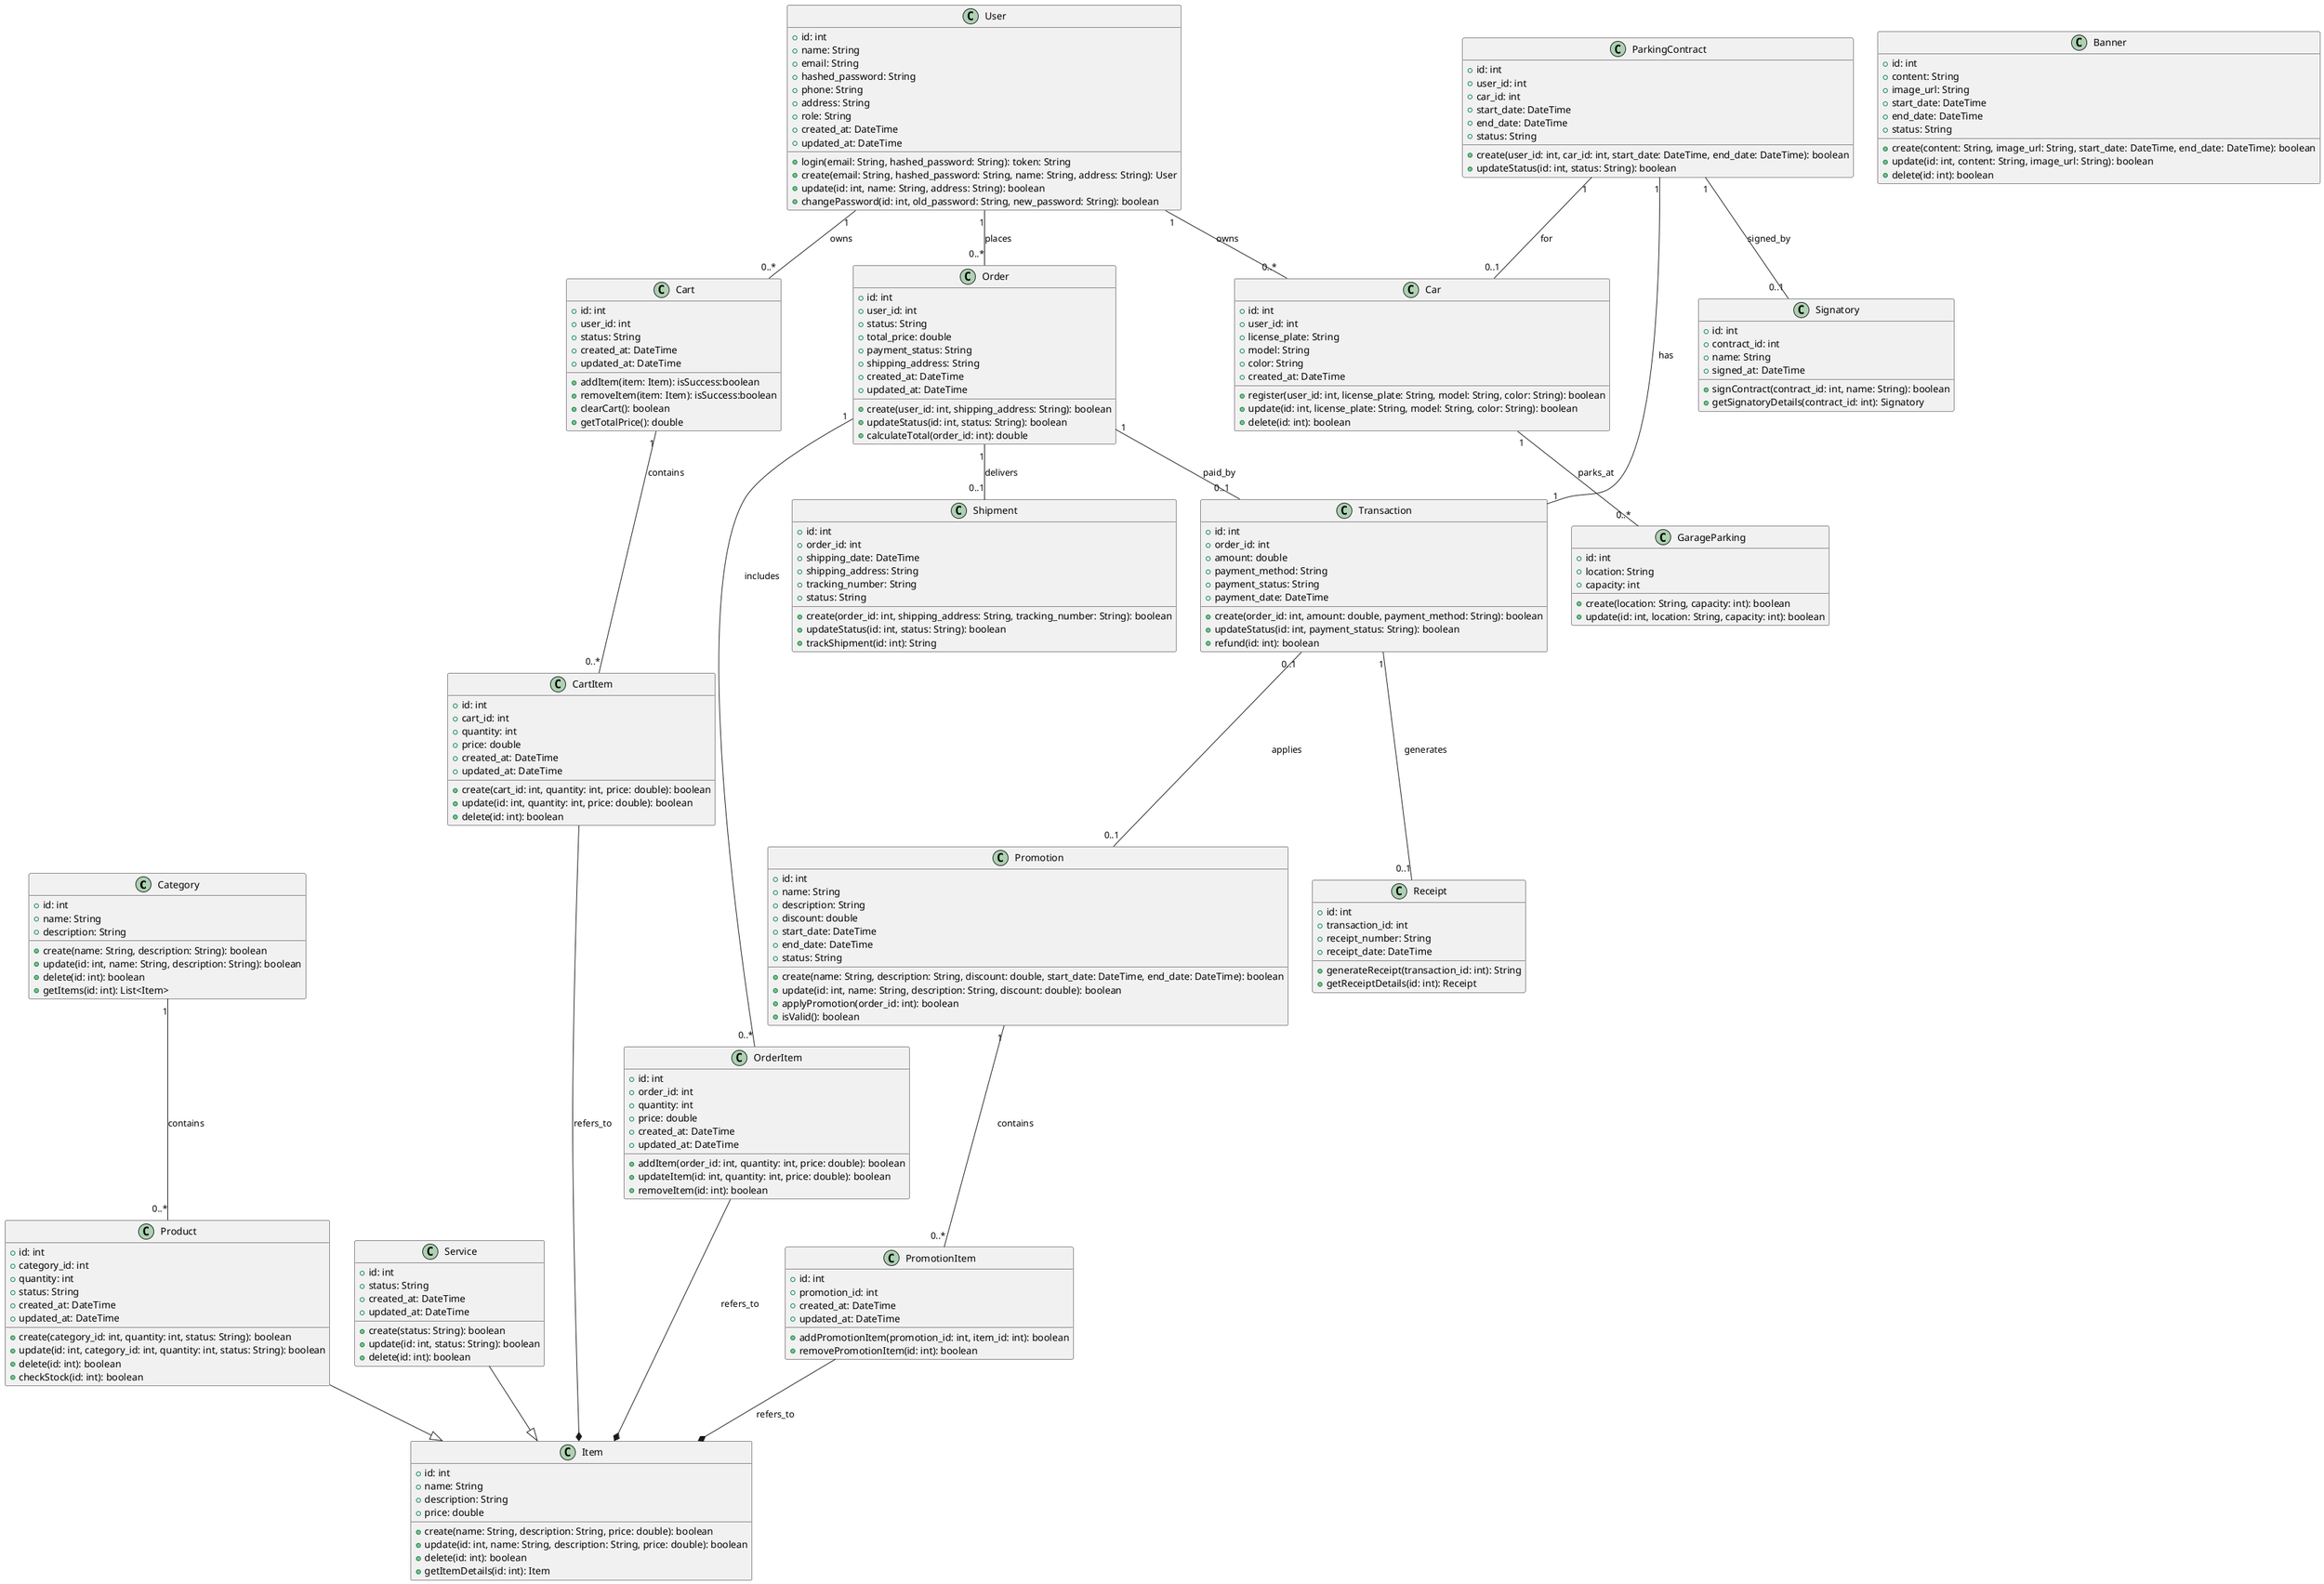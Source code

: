 @startuml
' Định nghĩa các class với method bổ sung

class Category {
  +id: int
  +name: String
  +description: String
  +create(name: String, description: String): boolean
  +update(id: int, name: String, description: String): boolean
  +delete(id: int): boolean
  +getItems(id: int): List<Item>
}

class Item {
  +id: int
  +name: String
  +description: String
  +price: double
  +create(name: String, description: String, price: double): boolean
  +update(id: int, name: String, description: String, price: double): boolean
  +delete(id: int): boolean
  +getItemDetails(id: int): Item
}

class Product {
  +id: int
  +category_id: int
  +quantity: int
  +status: String
  +created_at: DateTime
  +updated_at: DateTime
  +create(category_id: int, quantity: int, status: String): boolean
  +update(id: int, category_id: int, quantity: int, status: String): boolean
  +delete(id: int): boolean
  +checkStock(id: int): boolean
}

class Service {
  +id: int
  +status: String
  +created_at: DateTime
  +updated_at: DateTime
  +create(status: String): boolean
  +update(id: int, status: String): boolean
  +delete(id: int): boolean
}

class CartItem {
  +id: int
  +cart_id: int
  +quantity: int
  +price: double
  +created_at: DateTime
  +updated_at: DateTime
  +create(cart_id: int, quantity: int, price: double): boolean
  +update(id: int, quantity: int, price: double): boolean
  +delete(id: int): boolean
}

class Cart {
  +id: int
  +user_id: int
  +status: String
  +created_at: DateTime
  +updated_at: DateTime
  +addItem(item: Item): isSuccess:boolean
  +removeItem(item: Item): isSuccess:boolean
  +clearCart(): boolean
  +getTotalPrice(): double
}

class User {
  +id: int
  +name: String
  +email: String
  +hashed_password: String
  +phone: String
  +address: String
  +role: String
  +created_at: DateTime
  +updated_at: DateTime
  +login(email: String, hashed_password: String): token: String
  +create(email: String, hashed_password: String, name: String, address: String): User
  +update(id: int, name: String, address: String): boolean
  +changePassword(id: int, old_password: String, new_password: String): boolean
}

class Order {
  +id: int
  +user_id: int
  +status: String
  +total_price: double
  +payment_status: String
  +shipping_address: String
  +created_at: DateTime
  +updated_at: DateTime
  +create(user_id: int, shipping_address: String): boolean
  +updateStatus(id: int, status: String): boolean
  +calculateTotal(order_id: int): double
}

class OrderItem {
  +id: int
  +order_id: int
  +quantity: int
  +price: double
  +created_at: DateTime
  +updated_at: DateTime
  +addItem(order_id: int, quantity: int, price: double): boolean
  +updateItem(id: int, quantity: int, price: double): boolean
  +removeItem(id: int): boolean
}

class Promotion {
  +id: int
  +name: String
  +description: String
  +discount: double
  +start_date: DateTime
  +end_date: DateTime
  +status: String
  +create(name: String, description: String, discount: double, start_date: DateTime, end_date: DateTime): boolean
  +update(id: int, name: String, description: String, discount: double): boolean
  +applyPromotion(order_id: int): boolean
  +isValid(): boolean
}

class PromotionItem {
  +id: int
  +promotion_id: int
  +created_at: DateTime
  +updated_at: DateTime
  +addPromotionItem(promotion_id: int, item_id: int): boolean
  +removePromotionItem(id: int): boolean
}

class Transaction {
  +id: int
  +order_id: int
  +amount: double
  +payment_method: String
  +payment_status: String
  +payment_date: DateTime
  +create(order_id: int, amount: double, payment_method: String): boolean
  +updateStatus(id: int, payment_status: String): boolean
  +refund(id: int): boolean
}

class Receipt {
  +id: int
  +transaction_id: int
  +receipt_number: String
  +receipt_date: DateTime
  +generateReceipt(transaction_id: int): String
  +getReceiptDetails(id: int): Receipt
}

class Shipment {
  +id: int
  +order_id: int
  +shipping_date: DateTime
  +shipping_address: String
  +tracking_number: String
  +status: String
  +create(order_id: int, shipping_address: String, tracking_number: String): boolean
  +updateStatus(id: int, status: String): boolean
  +trackShipment(id: int): String
}


class Car {
  +id: int
  +user_id: int
  +license_plate: String
  +model: String
  +color: String
  +created_at: DateTime
  +register(user_id: int, license_plate: String, model: String, color: String): boolean
  +update(id: int, license_plate: String, model: String, color: String): boolean
  +delete(id: int): boolean
}

class GarageParking {
  +id: int
  +location: String
  +capacity: int
  +create(location: String, capacity: int): boolean
  +update(id: int, location: String, capacity: int): boolean
}

class ParkingContract {
  +id: int
  +user_id: int
  +car_id: int
  +start_date: DateTime
  +end_date: DateTime
  +status: String
  +create(user_id: int, car_id: int, start_date: DateTime, end_date: DateTime): boolean
  +updateStatus(id: int, status: String): boolean
}

class Banner {
  +id: int
  +content: String
  +image_url: String
  +start_date: DateTime
  +end_date: DateTime
  +status: String
  +create(content: String, image_url: String, start_date: DateTime, end_date: DateTime): boolean
  +update(id: int, content: String, image_url: String): boolean
  +delete(id: int): boolean
}

class Signatory {
  +id: int
  +contract_id: int
  +name: String
  +signed_at: DateTime
  +signContract(contract_id: int, name: String): boolean
  +getSignatoryDetails(contract_id: int): Signatory
}

' Mối quan hệ giữa Product, Service và Item
Product --|> Item
Service --|> Item

' Các mối quan hệ giữa CartItem, OrderItem, PromotionItem với Item
CartItem --* Item : refers_to
OrderItem --* Item : refers_to
PromotionItem --* Item : refers_to

' Các mối quan hệ khác
Category "1" -- "0..*" Product : contains
Order "1" -- "0..*" OrderItem : includes
User "1" -- "0..*" Order : places
User "1" -- "0..*" Cart : owns
Cart "1" -- "0..*" CartItem : contains
Order "1" -- "0..1" Transaction : paid_by
Transaction "1" -- "0..1" Receipt : generates
Order "1" -- "0..1" Shipment : delivers
Promotion "1" -- "0..*" PromotionItem : contains
User "1" -- "0..*" Car : owns
ParkingContract "1" -- "1" Transaction : has
ParkingContract "1" -- "0..1" Car : for
Car "1" -- "0..*" GarageParking : parks_at
ParkingContract "1" -- "0..1" Signatory : signed_by

' Mối quan hệ giữa Transaction và Promotion
Transaction "0..1" -- "0..1" Promotion : applies

@enduml
